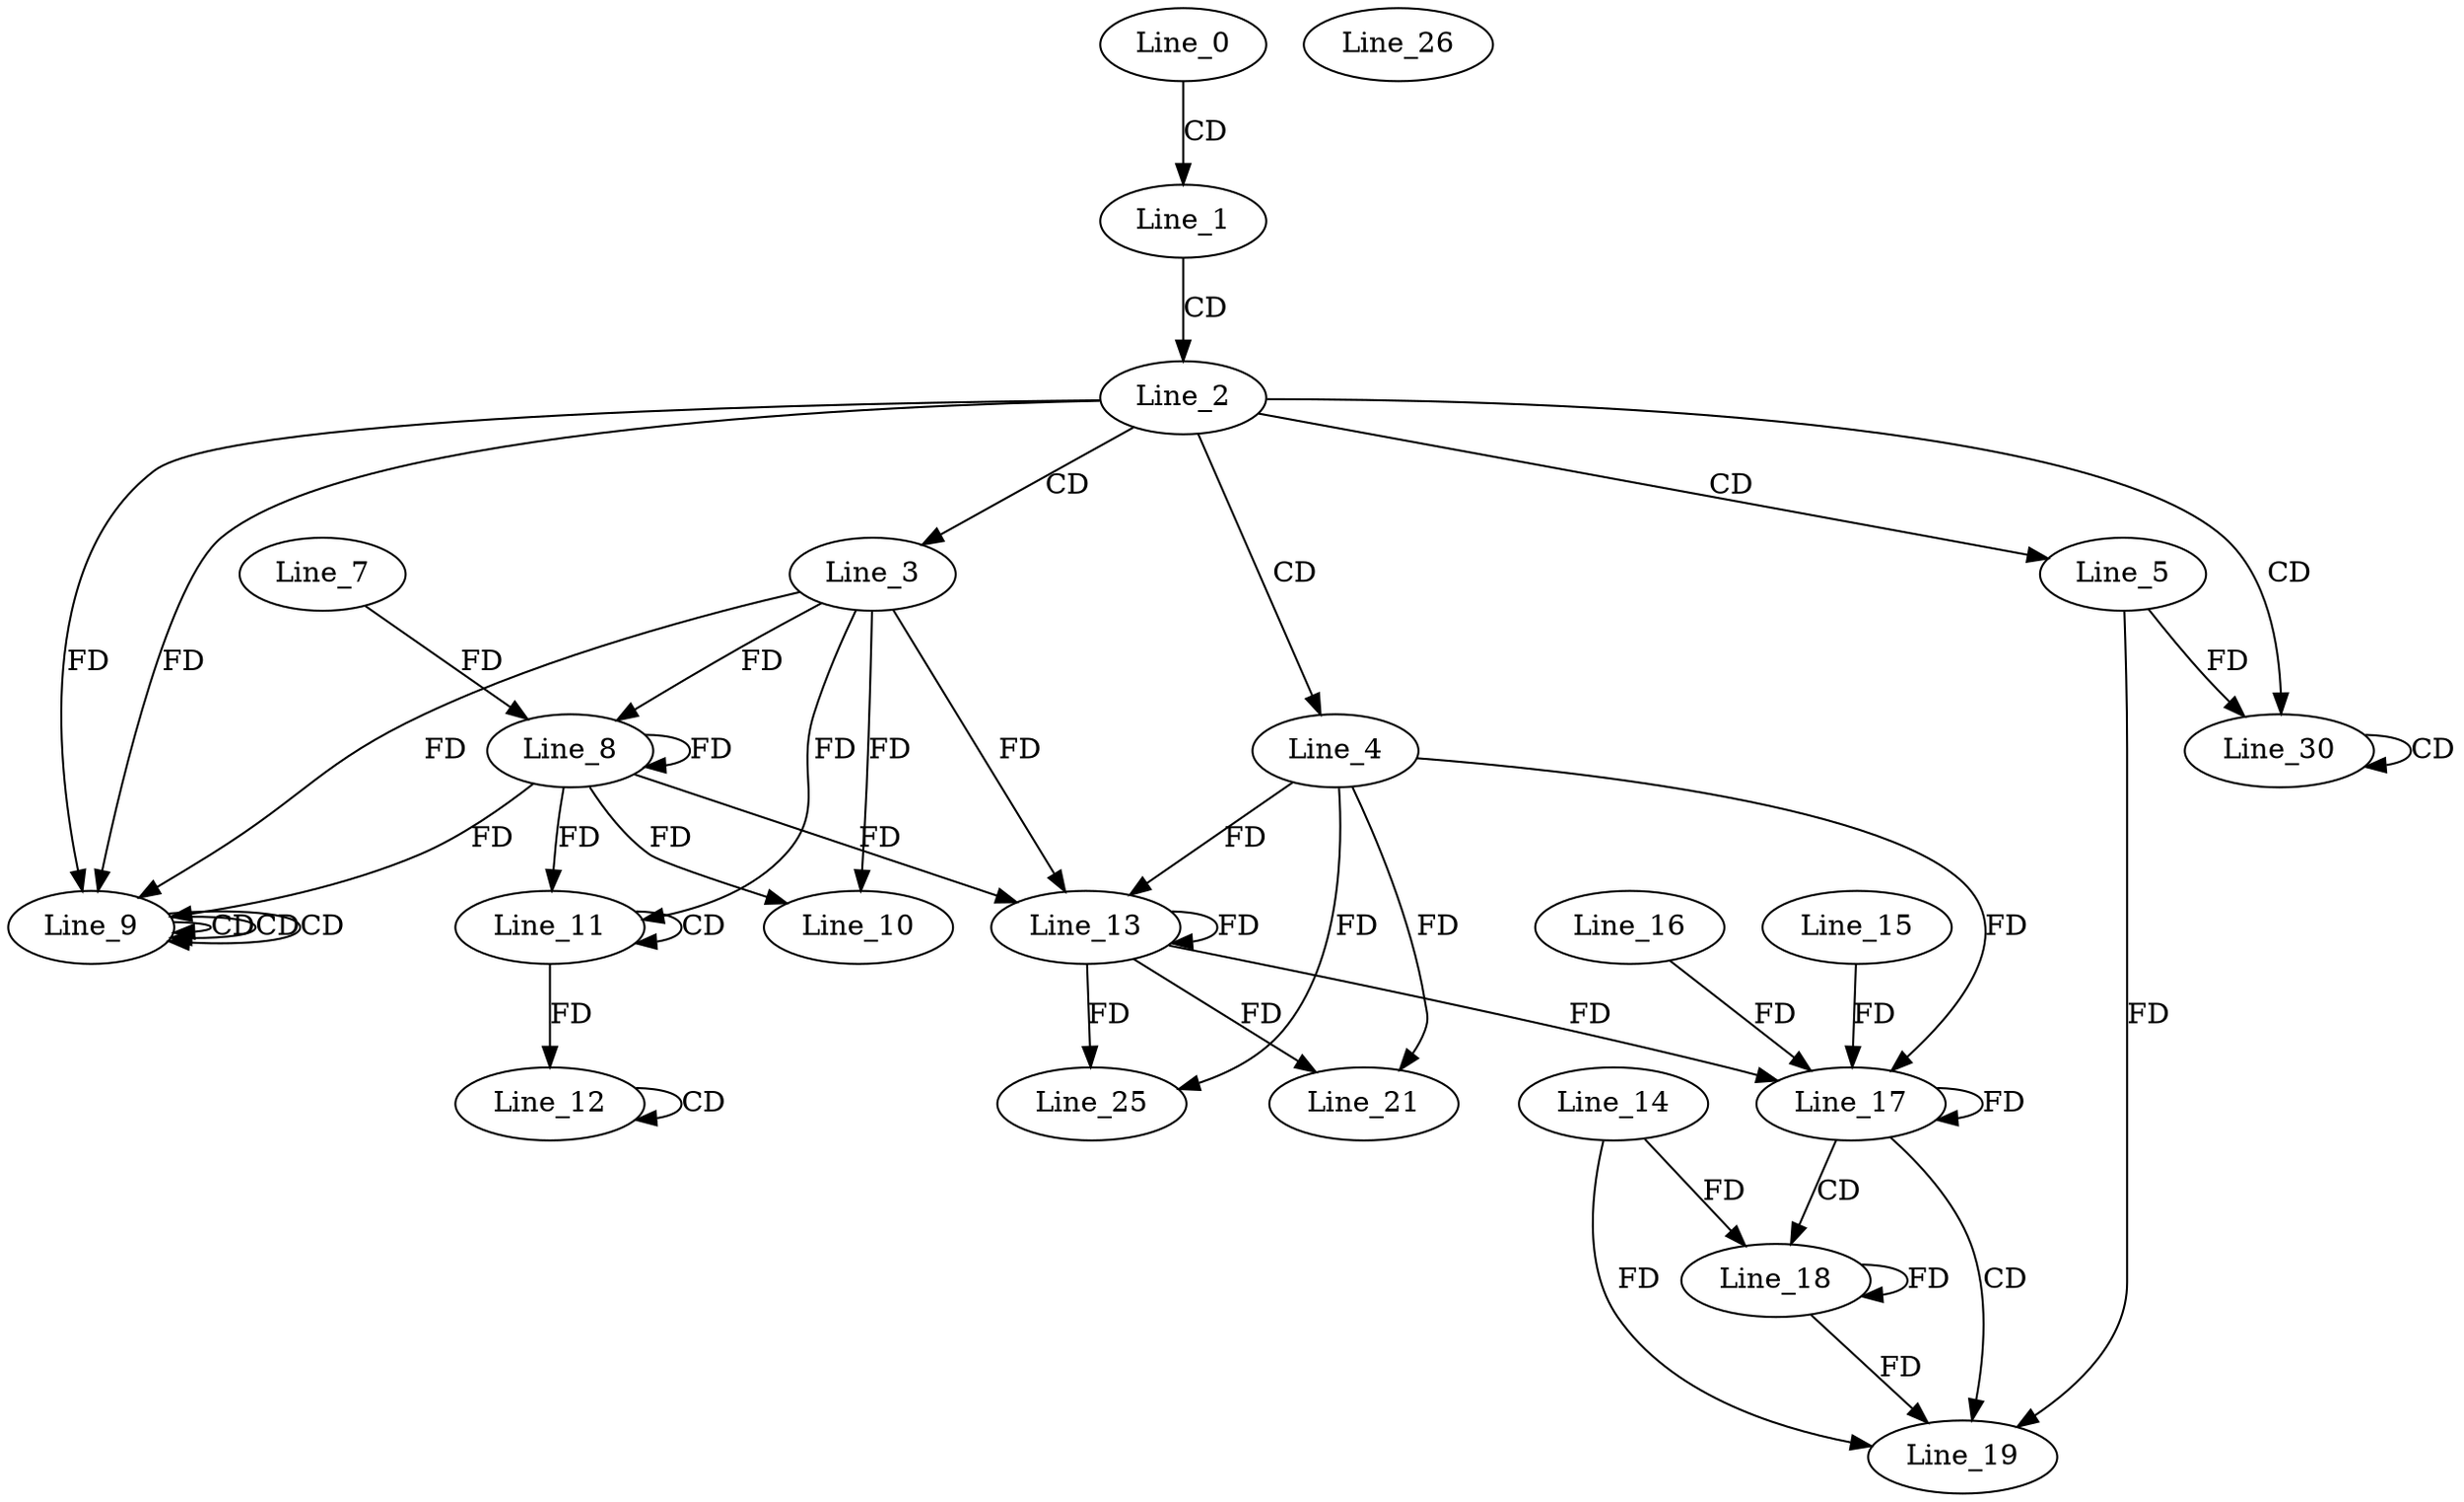 digraph G {
  Line_0;
  Line_1;
  Line_2;
  Line_3;
  Line_4;
  Line_5;
  Line_8;
  Line_7;
  Line_8;
  Line_9;
  Line_9;
  Line_9;
  Line_9;
  Line_10;
  Line_11;
  Line_11;
  Line_12;
  Line_12;
  Line_13;
  Line_13;
  Line_17;
  Line_16;
  Line_17;
  Line_15;
  Line_17;
  Line_18;
  Line_14;
  Line_19;
  Line_19;
  Line_21;
  Line_25;
  Line_26;
  Line_30;
  Line_30;
  Line_0 -> Line_1 [ label="CD" ];
  Line_1 -> Line_2 [ label="CD" ];
  Line_2 -> Line_3 [ label="CD" ];
  Line_2 -> Line_4 [ label="CD" ];
  Line_2 -> Line_5 [ label="CD" ];
  Line_3 -> Line_8 [ label="FD" ];
  Line_8 -> Line_8 [ label="FD" ];
  Line_7 -> Line_8 [ label="FD" ];
  Line_9 -> Line_9 [ label="CD" ];
  Line_9 -> Line_9 [ label="CD" ];
  Line_2 -> Line_9 [ label="FD" ];
  Line_9 -> Line_9 [ label="CD" ];
  Line_3 -> Line_9 [ label="FD" ];
  Line_8 -> Line_9 [ label="FD" ];
  Line_2 -> Line_9 [ label="FD" ];
  Line_3 -> Line_10 [ label="FD" ];
  Line_8 -> Line_10 [ label="FD" ];
  Line_11 -> Line_11 [ label="CD" ];
  Line_3 -> Line_11 [ label="FD" ];
  Line_8 -> Line_11 [ label="FD" ];
  Line_11 -> Line_12 [ label="FD" ];
  Line_12 -> Line_12 [ label="CD" ];
  Line_4 -> Line_13 [ label="FD" ];
  Line_13 -> Line_13 [ label="FD" ];
  Line_3 -> Line_13 [ label="FD" ];
  Line_8 -> Line_13 [ label="FD" ];
  Line_17 -> Line_17 [ label="FD" ];
  Line_16 -> Line_17 [ label="FD" ];
  Line_4 -> Line_17 [ label="FD" ];
  Line_13 -> Line_17 [ label="FD" ];
  Line_15 -> Line_17 [ label="FD" ];
  Line_17 -> Line_18 [ label="CD" ];
  Line_18 -> Line_18 [ label="FD" ];
  Line_14 -> Line_18 [ label="FD" ];
  Line_17 -> Line_19 [ label="CD" ];
  Line_5 -> Line_19 [ label="FD" ];
  Line_18 -> Line_19 [ label="FD" ];
  Line_14 -> Line_19 [ label="FD" ];
  Line_4 -> Line_21 [ label="FD" ];
  Line_13 -> Line_21 [ label="FD" ];
  Line_4 -> Line_25 [ label="FD" ];
  Line_13 -> Line_25 [ label="FD" ];
  Line_2 -> Line_30 [ label="CD" ];
  Line_30 -> Line_30 [ label="CD" ];
  Line_5 -> Line_30 [ label="FD" ];
}
